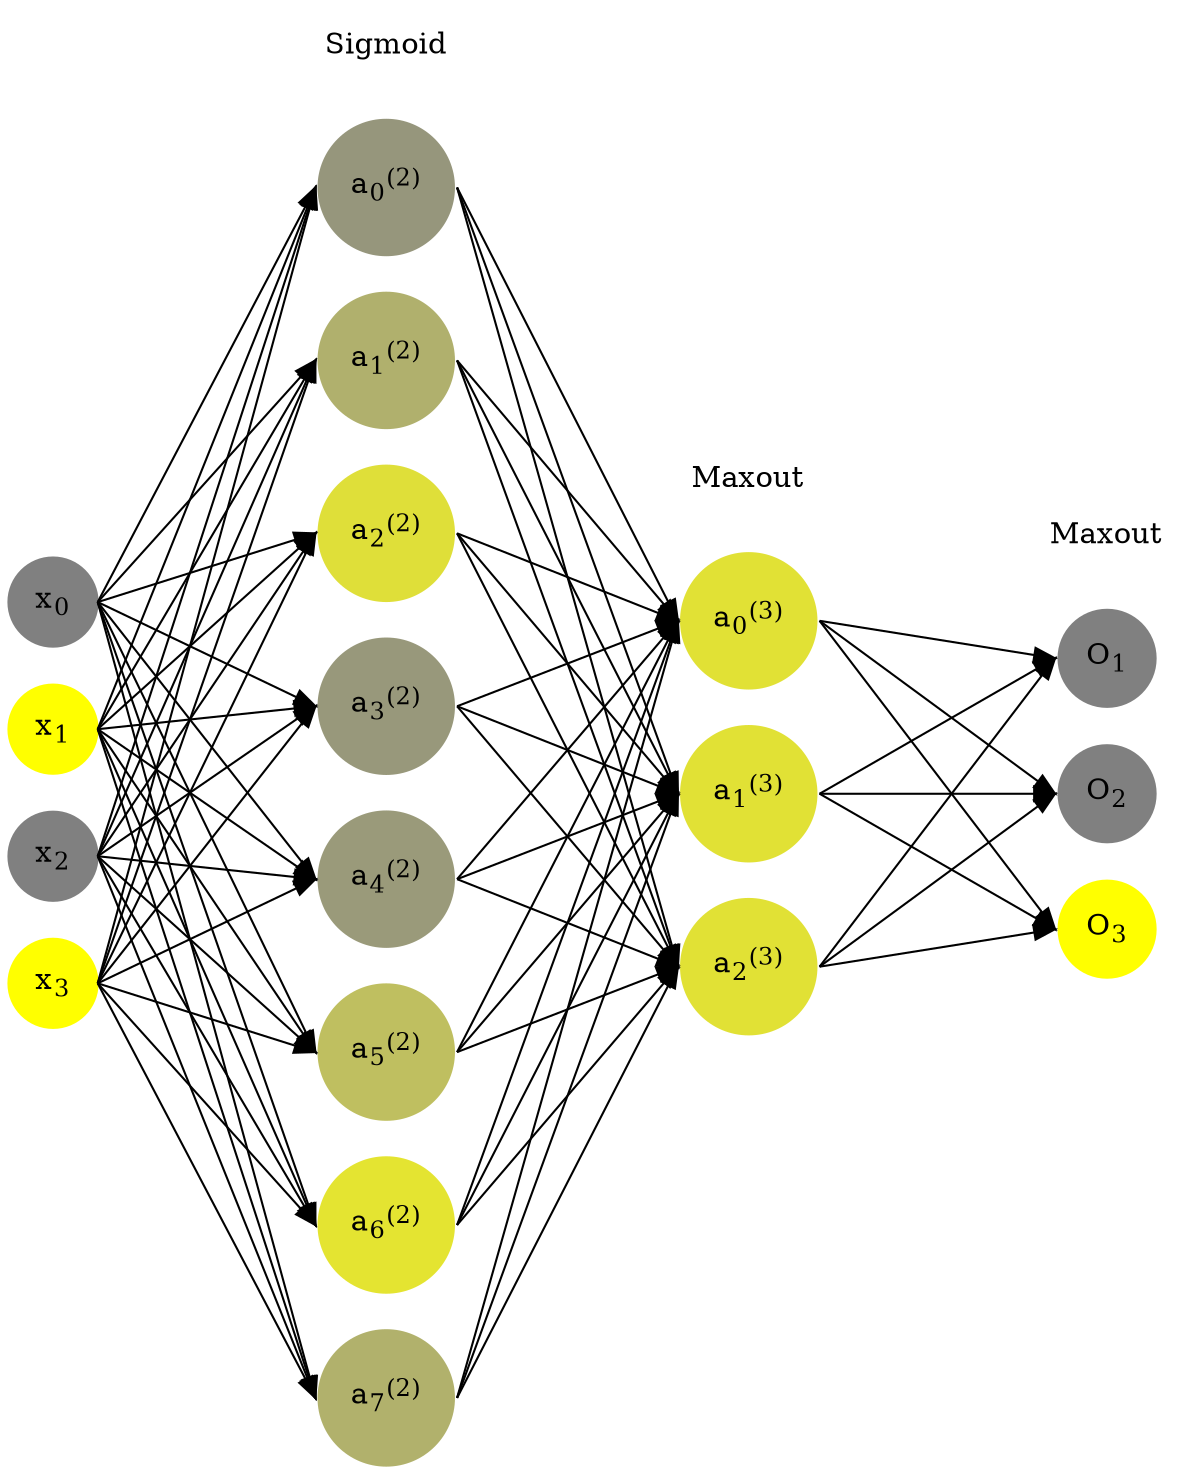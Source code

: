 digraph G {
	rankdir = LR;
	splines=false;
	edge[style=invis];
	ranksep= 1.4;
	{
	node [shape=circle, color="0.1667, 0.0, 0.5", style=filled, fillcolor="0.1667, 0.0, 0.5"];
	x0 [label=<x<sub>0</sub>>];
	}
	{
	node [shape=circle, color="0.1667, 1.0, 1.0", style=filled, fillcolor="0.1667, 1.0, 1.0"];
	x1 [label=<x<sub>1</sub>>];
	}
	{
	node [shape=circle, color="0.1667, 0.0, 0.5", style=filled, fillcolor="0.1667, 0.0, 0.5"];
	x2 [label=<x<sub>2</sub>>];
	}
	{
	node [shape=circle, color="0.1667, 1.0, 1.0", style=filled, fillcolor="0.1667, 1.0, 1.0"];
	x3 [label=<x<sub>3</sub>>];
	}
	{
	node [shape=circle, color="0.1667, 0.174276, 0.587138", style=filled, fillcolor="0.1667, 0.174276, 0.587138"];
	a02 [label=<a<sub>0</sub><sup>(2)</sup>>];
	}
	{
	node [shape=circle, color="0.1667, 0.375834, 0.687917", style=filled, fillcolor="0.1667, 0.375834, 0.687917"];
	a12 [label=<a<sub>1</sub><sup>(2)</sup>>];
	}
	{
	node [shape=circle, color="0.1667, 0.743547, 0.871774", style=filled, fillcolor="0.1667, 0.743547, 0.871774"];
	a22 [label=<a<sub>2</sub><sup>(2)</sup>>];
	}
	{
	node [shape=circle, color="0.1667, 0.190907, 0.595454", style=filled, fillcolor="0.1667, 0.190907, 0.595454"];
	a32 [label=<a<sub>3</sub><sup>(2)</sup>>];
	}
	{
	node [shape=circle, color="0.1667, 0.204051, 0.602025", style=filled, fillcolor="0.1667, 0.204051, 0.602025"];
	a42 [label=<a<sub>4</sub><sup>(2)</sup>>];
	}
	{
	node [shape=circle, color="0.1667, 0.495522, 0.747761", style=filled, fillcolor="0.1667, 0.495522, 0.747761"];
	a52 [label=<a<sub>5</sub><sup>(2)</sup>>];
	}
	{
	node [shape=circle, color="0.1667, 0.785593, 0.892796", style=filled, fillcolor="0.1667, 0.785593, 0.892796"];
	a62 [label=<a<sub>6</sub><sup>(2)</sup>>];
	}
	{
	node [shape=circle, color="0.1667, 0.386870, 0.693435", style=filled, fillcolor="0.1667, 0.386870, 0.693435"];
	a72 [label=<a<sub>7</sub><sup>(2)</sup>>];
	}
	{
	node [shape=circle, color="0.1667, 0.761370, 0.880685", style=filled, fillcolor="0.1667, 0.761370, 0.880685"];
	a03 [label=<a<sub>0</sub><sup>(3)</sup>>];
	}
	{
	node [shape=circle, color="0.1667, 0.761370, 0.880685", style=filled, fillcolor="0.1667, 0.761370, 0.880685"];
	a13 [label=<a<sub>1</sub><sup>(3)</sup>>];
	}
	{
	node [shape=circle, color="0.1667, 0.761370, 0.880685", style=filled, fillcolor="0.1667, 0.761370, 0.880685"];
	a23 [label=<a<sub>2</sub><sup>(3)</sup>>];
	}
	{
	node [shape=circle, color="0.1667, 0.0, 0.5", style=filled, fillcolor="0.1667, 0.0, 0.5"];
	O1 [label=<O<sub>1</sub>>];
	}
	{
	node [shape=circle, color="0.1667, 0.0, 0.5", style=filled, fillcolor="0.1667, 0.0, 0.5"];
	O2 [label=<O<sub>2</sub>>];
	}
	{
	node [shape=circle, color="0.1667, 1.0, 1.0", style=filled, fillcolor="0.1667, 1.0, 1.0"];
	O3 [label=<O<sub>3</sub>>];
	}
	{
	rank=same;
	x0->x1->x2->x3;
	}
	{
	rank=same;
	a02->a12->a22->a32->a42->a52->a62->a72;
	}
	{
	rank=same;
	a03->a13->a23;
	}
	{
	rank=same;
	O1->O2->O3;
	}
	l1 [shape=plaintext,label="Sigmoid"];
	l1->a02;
	{rank=same; l1;a02};
	l2 [shape=plaintext,label="Maxout"];
	l2->a03;
	{rank=same; l2;a03};
	l3 [shape=plaintext,label="Maxout"];
	l3->O1;
	{rank=same; l3;O1};
edge[style=solid, tailport=e, headport=w];
	{x0;x1;x2;x3} -> {a02;a12;a22;a32;a42;a52;a62;a72};
	{a02;a12;a22;a32;a42;a52;a62;a72} -> {a03;a13;a23};
	{a03;a13;a23} -> {O1,O2,O3};
}